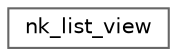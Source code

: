 digraph "类继承关系图"
{
 // LATEX_PDF_SIZE
  bgcolor="transparent";
  edge [fontname=Helvetica,fontsize=10,labelfontname=Helvetica,labelfontsize=10];
  node [fontname=Helvetica,fontsize=10,shape=box,height=0.2,width=0.4];
  rankdir="LR";
  Node0 [id="Node000000",label="nk_list_view",height=0.2,width=0.4,color="grey40", fillcolor="white", style="filled",URL="$structnk__list__view.html",tooltip=" "];
}
